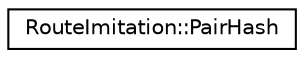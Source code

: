 digraph "Graphical Class Hierarchy"
{
 // LATEX_PDF_SIZE
  edge [fontname="Helvetica",fontsize="10",labelfontname="Helvetica",labelfontsize="10"];
  node [fontname="Helvetica",fontsize="10",shape=record];
  rankdir="LR";
  Node0 [label="RouteImitation::PairHash",height=0.2,width=0.4,color="black", fillcolor="white", style="filled",URL="$structRouteImitation_1_1PairHash.html",tooltip=" "];
}
